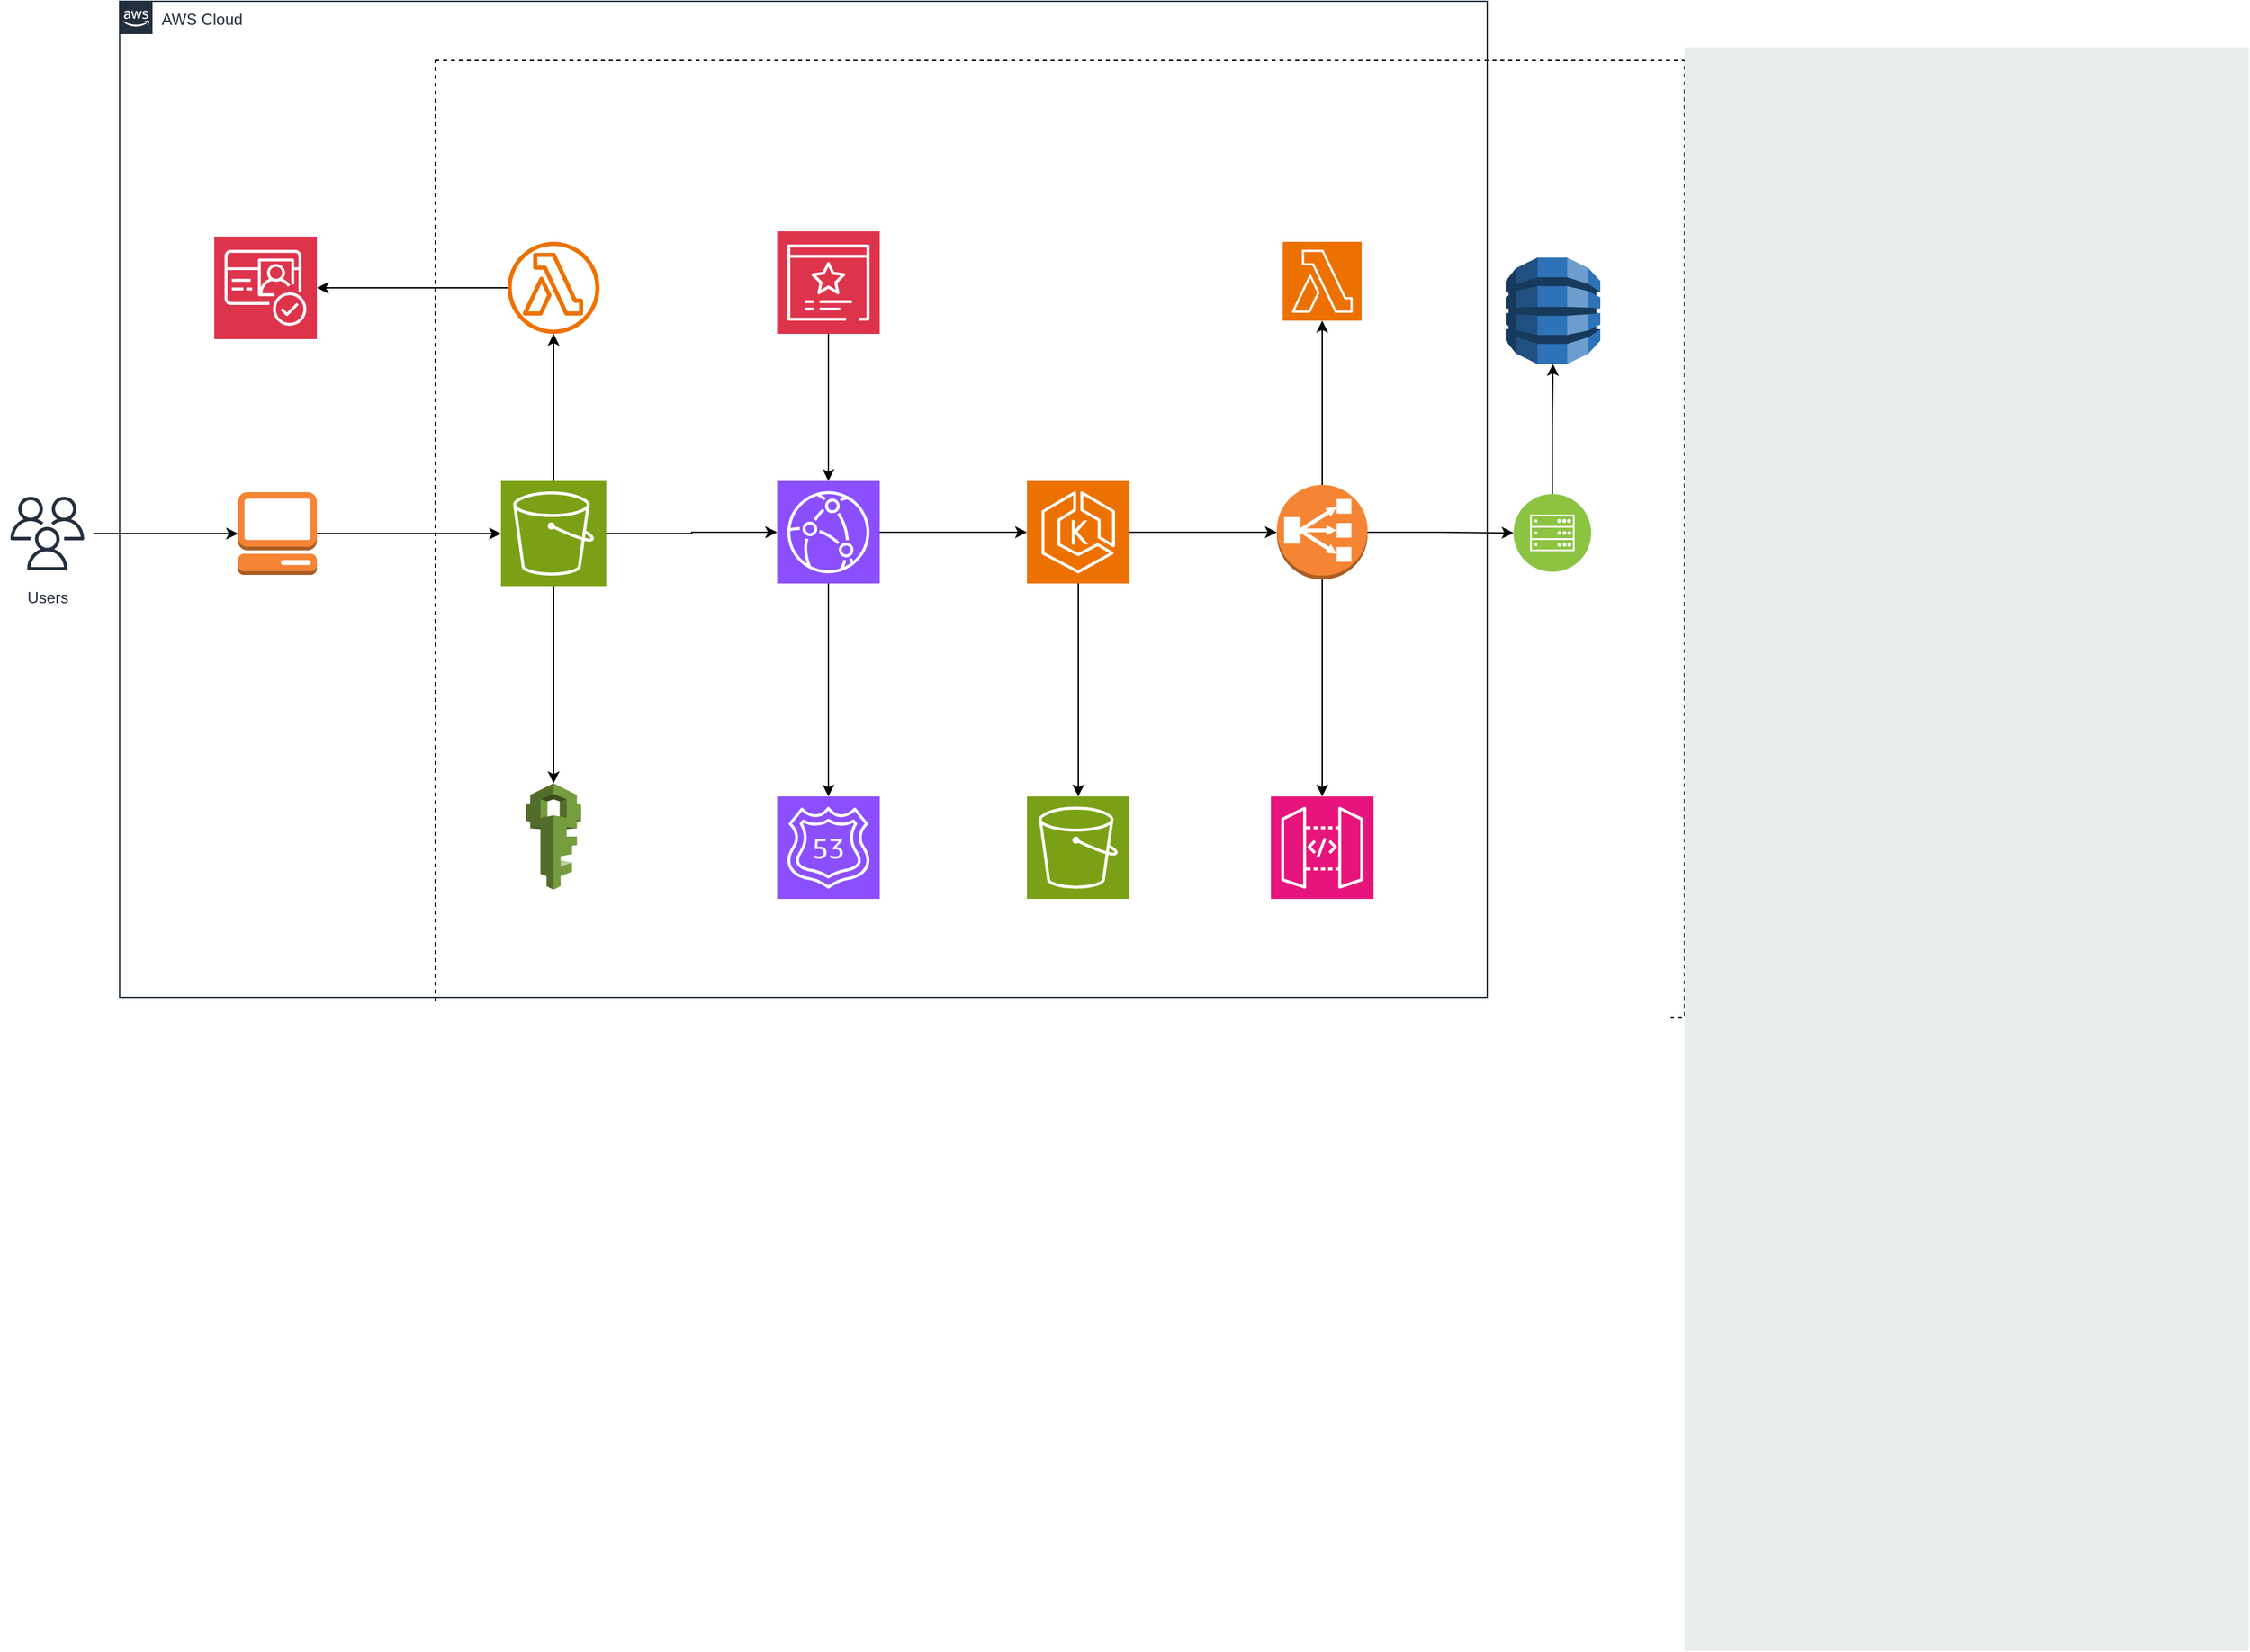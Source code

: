 <mxfile version="24.3.1" type="github">
  <diagram id="Ht1M8jgEwFfnCIfOTk4-" name="Page-1">
    <mxGraphModel dx="1309" dy="1396" grid="1" gridSize="10" guides="1" tooltips="1" connect="1" arrows="1" fold="1" page="1" pageScale="1" pageWidth="1169" pageHeight="827" math="0" shadow="0">
      <root>
        <mxCell id="0" />
        <mxCell id="1" parent="0" />
        <mxCell id="UEzPUAAOIrF-is8g5C7q-107" value="" style="rounded=0;whiteSpace=wrap;html=1;labelBackgroundColor=none;fillColor=none;dashed=1;container=1;pointerEvents=0;collapsible=0;recursiveResize=0;" parent="1" vertex="1">
          <mxGeometry x="340" y="40" width="950" height="728" as="geometry" />
        </mxCell>
        <mxCell id="UEzPUAAOIrF-is8g5C7q-74" value="AWS Cloud" style="points=[[0,0],[0.25,0],[0.5,0],[0.75,0],[1,0],[1,0.25],[1,0.5],[1,0.75],[1,1],[0.75,1],[0.5,1],[0.25,1],[0,1],[0,0.75],[0,0.5],[0,0.25]];outlineConnect=0;gradientColor=none;html=1;whiteSpace=wrap;fontSize=12;fontStyle=0;shape=mxgraph.aws4.group;grIcon=mxgraph.aws4.group_aws_cloud_alt;strokeColor=#232F3E;fillColor=none;verticalAlign=top;align=left;spacingLeft=30;fontColor=#232F3E;dashed=0;labelBackgroundColor=#ffffff;container=1;pointerEvents=0;collapsible=0;recursiveResize=0;" parent="UEzPUAAOIrF-is8g5C7q-107" vertex="1">
          <mxGeometry x="-240" y="-45" width="1040" height="758" as="geometry" />
        </mxCell>
        <mxCell id="6AM9g3hBtSL9kb6GKqHw-1" value="" style="outlineConnect=0;dashed=0;verticalLabelPosition=bottom;verticalAlign=top;align=center;html=1;shape=mxgraph.aws3.management_console;fillColor=#F58534;gradientColor=none;" parent="UEzPUAAOIrF-is8g5C7q-74" vertex="1">
          <mxGeometry x="90" y="373.5" width="60" height="63" as="geometry" />
        </mxCell>
        <mxCell id="iKtmLbI8oogFUREb0o28-29" value="" style="sketch=0;points=[[0,0,0],[0.25,0,0],[0.5,0,0],[0.75,0,0],[1,0,0],[0,1,0],[0.25,1,0],[0.5,1,0],[0.75,1,0],[1,1,0],[0,0.25,0],[0,0.5,0],[0,0.75,0],[1,0.25,0],[1,0.5,0],[1,0.75,0]];outlineConnect=0;fontColor=#232F3E;fillColor=#DD344C;strokeColor=#ffffff;dashed=0;verticalLabelPosition=bottom;verticalAlign=top;align=center;html=1;fontSize=12;fontStyle=0;aspect=fixed;shape=mxgraph.aws4.resourceIcon;resIcon=mxgraph.aws4.cognito;" vertex="1" parent="UEzPUAAOIrF-is8g5C7q-74">
          <mxGeometry x="72" y="179" width="78" height="78" as="geometry" />
        </mxCell>
        <mxCell id="iKtmLbI8oogFUREb0o28-14" style="edgeStyle=orthogonalEdgeStyle;rounded=0;orthogonalLoop=1;jettySize=auto;html=1;" edge="1" parent="UEzPUAAOIrF-is8g5C7q-107" source="6AM9g3hBtSL9kb6GKqHw-14" target="iKtmLbI8oogFUREb0o28-13">
          <mxGeometry relative="1" as="geometry" />
        </mxCell>
        <mxCell id="iKtmLbI8oogFUREb0o28-15" style="edgeStyle=orthogonalEdgeStyle;rounded=0;orthogonalLoop=1;jettySize=auto;html=1;" edge="1" parent="UEzPUAAOIrF-is8g5C7q-107" source="6AM9g3hBtSL9kb6GKqHw-14" target="6AM9g3hBtSL9kb6GKqHw-13">
          <mxGeometry relative="1" as="geometry" />
        </mxCell>
        <mxCell id="6AM9g3hBtSL9kb6GKqHw-14" value="" style="sketch=0;points=[[0,0,0],[0.25,0,0],[0.5,0,0],[0.75,0,0],[1,0,0],[0,1,0],[0.25,1,0],[0.5,1,0],[0.75,1,0],[1,1,0],[0,0.25,0],[0,0.5,0],[0,0.75,0],[1,0.25,0],[1,0.5,0],[1,0.75,0]];outlineConnect=0;fontColor=#232F3E;fillColor=#8C4FFF;strokeColor=#ffffff;dashed=0;verticalLabelPosition=bottom;verticalAlign=top;align=center;html=1;fontSize=12;fontStyle=0;aspect=fixed;shape=mxgraph.aws4.resourceIcon;resIcon=mxgraph.aws4.cloudfront;" parent="UEzPUAAOIrF-is8g5C7q-107" vertex="1">
          <mxGeometry x="260" y="320" width="78" height="78" as="geometry" />
        </mxCell>
        <mxCell id="iKtmLbI8oogFUREb0o28-12" style="edgeStyle=orthogonalEdgeStyle;rounded=0;orthogonalLoop=1;jettySize=auto;html=1;" edge="1" parent="UEzPUAAOIrF-is8g5C7q-107" source="6AM9g3hBtSL9kb6GKqHw-10" target="6AM9g3hBtSL9kb6GKqHw-14">
          <mxGeometry relative="1" as="geometry" />
        </mxCell>
        <mxCell id="iKtmLbI8oogFUREb0o28-22" value="" style="edgeStyle=orthogonalEdgeStyle;rounded=0;orthogonalLoop=1;jettySize=auto;html=1;" edge="1" parent="UEzPUAAOIrF-is8g5C7q-107" source="6AM9g3hBtSL9kb6GKqHw-10" target="6AM9g3hBtSL9kb6GKqHw-3">
          <mxGeometry relative="1" as="geometry" />
        </mxCell>
        <mxCell id="iKtmLbI8oogFUREb0o28-45" style="edgeStyle=orthogonalEdgeStyle;rounded=0;orthogonalLoop=1;jettySize=auto;html=1;" edge="1" parent="UEzPUAAOIrF-is8g5C7q-107" source="6AM9g3hBtSL9kb6GKqHw-10" target="iKtmLbI8oogFUREb0o28-44">
          <mxGeometry relative="1" as="geometry" />
        </mxCell>
        <mxCell id="6AM9g3hBtSL9kb6GKqHw-10" value="" style="sketch=0;points=[[0,0,0],[0.25,0,0],[0.5,0,0],[0.75,0,0],[1,0,0],[0,1,0],[0.25,1,0],[0.5,1,0],[0.75,1,0],[1,1,0],[0,0.25,0],[0,0.5,0],[0,0.75,0],[1,0.25,0],[1,0.5,0],[1,0.75,0]];outlineConnect=0;fontColor=#232F3E;fillColor=#7AA116;strokeColor=#ffffff;dashed=0;verticalLabelPosition=bottom;verticalAlign=top;align=center;html=1;fontSize=12;fontStyle=0;aspect=fixed;shape=mxgraph.aws4.resourceIcon;resIcon=mxgraph.aws4.s3;" parent="UEzPUAAOIrF-is8g5C7q-107" vertex="1">
          <mxGeometry x="50" y="320" width="80" height="80" as="geometry" />
        </mxCell>
        <mxCell id="iKtmLbI8oogFUREb0o28-8" style="edgeStyle=orthogonalEdgeStyle;rounded=0;orthogonalLoop=1;jettySize=auto;html=1;entryX=0;entryY=0.5;entryDx=0;entryDy=0;entryPerimeter=0;" edge="1" parent="UEzPUAAOIrF-is8g5C7q-107" source="6AM9g3hBtSL9kb6GKqHw-1" target="6AM9g3hBtSL9kb6GKqHw-10">
          <mxGeometry relative="1" as="geometry" />
        </mxCell>
        <mxCell id="iKtmLbI8oogFUREb0o28-21" style="edgeStyle=orthogonalEdgeStyle;rounded=0;orthogonalLoop=1;jettySize=auto;html=1;" edge="1" parent="UEzPUAAOIrF-is8g5C7q-107" source="iKtmLbI8oogFUREb0o28-13" target="iKtmLbI8oogFUREb0o28-3">
          <mxGeometry relative="1" as="geometry" />
        </mxCell>
        <mxCell id="iKtmLbI8oogFUREb0o28-35" style="edgeStyle=orthogonalEdgeStyle;rounded=0;orthogonalLoop=1;jettySize=auto;html=1;" edge="1" parent="UEzPUAAOIrF-is8g5C7q-107" source="iKtmLbI8oogFUREb0o28-13" target="iKtmLbI8oogFUREb0o28-34">
          <mxGeometry relative="1" as="geometry" />
        </mxCell>
        <mxCell id="iKtmLbI8oogFUREb0o28-13" value="" style="sketch=0;points=[[0,0,0],[0.25,0,0],[0.5,0,0],[0.75,0,0],[1,0,0],[0,1,0],[0.25,1,0],[0.5,1,0],[0.75,1,0],[1,1,0],[0,0.25,0],[0,0.5,0],[0,0.75,0],[1,0.25,0],[1,0.5,0],[1,0.75,0]];outlineConnect=0;fontColor=#232F3E;fillColor=#ED7100;strokeColor=#ffffff;dashed=0;verticalLabelPosition=bottom;verticalAlign=top;align=center;html=1;fontSize=12;fontStyle=0;aspect=fixed;shape=mxgraph.aws4.resourceIcon;resIcon=mxgraph.aws4.eks;" vertex="1" parent="UEzPUAAOIrF-is8g5C7q-107">
          <mxGeometry x="450" y="320" width="78" height="78" as="geometry" />
        </mxCell>
        <mxCell id="6AM9g3hBtSL9kb6GKqHw-13" value="" style="sketch=0;points=[[0,0,0],[0.25,0,0],[0.5,0,0],[0.75,0,0],[1,0,0],[0,1,0],[0.25,1,0],[0.5,1,0],[0.75,1,0],[1,1,0],[0,0.25,0],[0,0.5,0],[0,0.75,0],[1,0.25,0],[1,0.5,0],[1,0.75,0]];outlineConnect=0;fontColor=#232F3E;fillColor=#8C4FFF;strokeColor=#ffffff;dashed=0;verticalLabelPosition=bottom;verticalAlign=top;align=center;html=1;fontSize=12;fontStyle=0;aspect=fixed;shape=mxgraph.aws4.resourceIcon;resIcon=mxgraph.aws4.route_53;" parent="UEzPUAAOIrF-is8g5C7q-107" vertex="1">
          <mxGeometry x="260" y="560" width="78" height="78" as="geometry" />
        </mxCell>
        <mxCell id="iKtmLbI8oogFUREb0o28-24" style="edgeStyle=orthogonalEdgeStyle;rounded=0;orthogonalLoop=1;jettySize=auto;html=1;" edge="1" parent="UEzPUAAOIrF-is8g5C7q-107" source="iKtmLbI8oogFUREb0o28-3" target="6AM9g3hBtSL9kb6GKqHw-8">
          <mxGeometry relative="1" as="geometry" />
        </mxCell>
        <mxCell id="iKtmLbI8oogFUREb0o28-33" style="edgeStyle=orthogonalEdgeStyle;rounded=0;orthogonalLoop=1;jettySize=auto;html=1;" edge="1" parent="UEzPUAAOIrF-is8g5C7q-107" source="iKtmLbI8oogFUREb0o28-3" target="iKtmLbI8oogFUREb0o28-31">
          <mxGeometry relative="1" as="geometry" />
        </mxCell>
        <mxCell id="iKtmLbI8oogFUREb0o28-43" style="edgeStyle=orthogonalEdgeStyle;rounded=0;orthogonalLoop=1;jettySize=auto;html=1;" edge="1" parent="UEzPUAAOIrF-is8g5C7q-107" source="iKtmLbI8oogFUREb0o28-3" target="iKtmLbI8oogFUREb0o28-39">
          <mxGeometry relative="1" as="geometry" />
        </mxCell>
        <mxCell id="iKtmLbI8oogFUREb0o28-3" value="" style="outlineConnect=0;dashed=0;verticalLabelPosition=bottom;verticalAlign=top;align=center;html=1;shape=mxgraph.aws3.classic_load_balancer;fillColor=#F58534;gradientColor=none;" vertex="1" parent="UEzPUAAOIrF-is8g5C7q-107">
          <mxGeometry x="640" y="323" width="69" height="72" as="geometry" />
        </mxCell>
        <mxCell id="iKtmLbI8oogFUREb0o28-30" style="edgeStyle=orthogonalEdgeStyle;rounded=0;orthogonalLoop=1;jettySize=auto;html=1;" edge="1" parent="UEzPUAAOIrF-is8g5C7q-107" source="6AM9g3hBtSL9kb6GKqHw-3" target="iKtmLbI8oogFUREb0o28-29">
          <mxGeometry relative="1" as="geometry" />
        </mxCell>
        <mxCell id="6AM9g3hBtSL9kb6GKqHw-3" value="" style="sketch=0;outlineConnect=0;fontColor=#232F3E;gradientColor=none;fillColor=#ED7100;strokeColor=none;dashed=0;verticalLabelPosition=bottom;verticalAlign=top;align=center;html=1;fontSize=12;fontStyle=0;aspect=fixed;pointerEvents=1;shape=mxgraph.aws4.lambda_function;" parent="UEzPUAAOIrF-is8g5C7q-107" vertex="1">
          <mxGeometry x="55" y="138" width="70" height="70" as="geometry" />
        </mxCell>
        <mxCell id="6AM9g3hBtSL9kb6GKqHw-8" value="" style="sketch=0;points=[[0,0,0],[0.25,0,0],[0.5,0,0],[0.75,0,0],[1,0,0],[0,1,0],[0.25,1,0],[0.5,1,0],[0.75,1,0],[1,1,0],[0,0.25,0],[0,0.5,0],[0,0.75,0],[1,0.25,0],[1,0.5,0],[1,0.75,0]];outlineConnect=0;fontColor=#232F3E;fillColor=#ED7100;strokeColor=#ffffff;dashed=0;verticalLabelPosition=bottom;verticalAlign=top;align=center;html=1;fontSize=12;fontStyle=0;aspect=fixed;shape=mxgraph.aws4.resourceIcon;resIcon=mxgraph.aws4.lambda;" parent="UEzPUAAOIrF-is8g5C7q-107" vertex="1">
          <mxGeometry x="644.5" y="138" width="60" height="60" as="geometry" />
        </mxCell>
        <mxCell id="iKtmLbI8oogFUREb0o28-26" value="" style="edgeStyle=orthogonalEdgeStyle;rounded=0;orthogonalLoop=1;jettySize=auto;html=1;" edge="1" parent="UEzPUAAOIrF-is8g5C7q-107" source="6AM9g3hBtSL9kb6GKqHw-17" target="6AM9g3hBtSL9kb6GKqHw-14">
          <mxGeometry relative="1" as="geometry" />
        </mxCell>
        <mxCell id="6AM9g3hBtSL9kb6GKqHw-17" value="" style="sketch=0;points=[[0,0,0],[0.25,0,0],[0.5,0,0],[0.75,0,0],[1,0,0],[0,1,0],[0.25,1,0],[0.5,1,0],[0.75,1,0],[1,1,0],[0,0.25,0],[0,0.5,0],[0,0.75,0],[1,0.25,0],[1,0.5,0],[1,0.75,0]];outlineConnect=0;fontColor=#232F3E;fillColor=#DD344C;strokeColor=#ffffff;dashed=0;verticalLabelPosition=bottom;verticalAlign=top;align=center;html=1;fontSize=12;fontStyle=0;aspect=fixed;shape=mxgraph.aws4.resourceIcon;resIcon=mxgraph.aws4.certificate_manager_3;" parent="UEzPUAAOIrF-is8g5C7q-107" vertex="1">
          <mxGeometry x="260" y="130" width="78" height="78" as="geometry" />
        </mxCell>
        <mxCell id="iKtmLbI8oogFUREb0o28-47" style="edgeStyle=orthogonalEdgeStyle;rounded=0;orthogonalLoop=1;jettySize=auto;html=1;" edge="1" parent="UEzPUAAOIrF-is8g5C7q-107" source="iKtmLbI8oogFUREb0o28-31" target="iKtmLbI8oogFUREb0o28-36">
          <mxGeometry relative="1" as="geometry" />
        </mxCell>
        <mxCell id="iKtmLbI8oogFUREb0o28-31" value="" style="image;aspect=fixed;perimeter=ellipsePerimeter;html=1;align=center;shadow=0;dashed=0;fontColor=#4277BB;labelBackgroundColor=default;fontSize=12;spacingTop=3;image=img/lib/ibm/infrastructure/mobile_backend.svg;" vertex="1" parent="UEzPUAAOIrF-is8g5C7q-107">
          <mxGeometry x="820" y="330" width="59" height="59" as="geometry" />
        </mxCell>
        <mxCell id="iKtmLbI8oogFUREb0o28-34" value="" style="sketch=0;points=[[0,0,0],[0.25,0,0],[0.5,0,0],[0.75,0,0],[1,0,0],[0,1,0],[0.25,1,0],[0.5,1,0],[0.75,1,0],[1,1,0],[0,0.25,0],[0,0.5,0],[0,0.75,0],[1,0.25,0],[1,0.5,0],[1,0.75,0]];outlineConnect=0;fontColor=#232F3E;fillColor=#7AA116;strokeColor=#ffffff;dashed=0;verticalLabelPosition=bottom;verticalAlign=top;align=center;html=1;fontSize=12;fontStyle=0;aspect=fixed;shape=mxgraph.aws4.resourceIcon;resIcon=mxgraph.aws4.s3;" vertex="1" parent="UEzPUAAOIrF-is8g5C7q-107">
          <mxGeometry x="450" y="560" width="78" height="78" as="geometry" />
        </mxCell>
        <mxCell id="iKtmLbI8oogFUREb0o28-36" value="" style="outlineConnect=0;dashed=0;verticalLabelPosition=bottom;verticalAlign=top;align=center;html=1;shape=mxgraph.aws3.dynamo_db;fillColor=#2E73B8;gradientColor=none;" vertex="1" parent="UEzPUAAOIrF-is8g5C7q-107">
          <mxGeometry x="814" y="150" width="72" height="81" as="geometry" />
        </mxCell>
        <mxCell id="iKtmLbI8oogFUREb0o28-39" value="" style="sketch=0;points=[[0,0,0],[0.25,0,0],[0.5,0,0],[0.75,0,0],[1,0,0],[0,1,0],[0.25,1,0],[0.5,1,0],[0.75,1,0],[1,1,0],[0,0.25,0],[0,0.5,0],[0,0.75,0],[1,0.25,0],[1,0.5,0],[1,0.75,0]];outlineConnect=0;fontColor=#232F3E;fillColor=#E7157B;strokeColor=#ffffff;dashed=0;verticalLabelPosition=bottom;verticalAlign=top;align=center;html=1;fontSize=12;fontStyle=0;aspect=fixed;shape=mxgraph.aws4.resourceIcon;resIcon=mxgraph.aws4.api_gateway;" vertex="1" parent="UEzPUAAOIrF-is8g5C7q-107">
          <mxGeometry x="635.5" y="560" width="78" height="78" as="geometry" />
        </mxCell>
        <mxCell id="iKtmLbI8oogFUREb0o28-44" value="" style="outlineConnect=0;dashed=0;verticalLabelPosition=bottom;verticalAlign=top;align=center;html=1;shape=mxgraph.aws3.iam;fillColor=#759C3E;gradientColor=none;" vertex="1" parent="UEzPUAAOIrF-is8g5C7q-107">
          <mxGeometry x="69" y="550" width="42" height="81" as="geometry" />
        </mxCell>
        <mxCell id="iKtmLbI8oogFUREb0o28-7" style="edgeStyle=orthogonalEdgeStyle;rounded=0;orthogonalLoop=1;jettySize=auto;html=1;" edge="1" parent="1" source="6AM9g3hBtSL9kb6GKqHw-12" target="6AM9g3hBtSL9kb6GKqHw-1">
          <mxGeometry relative="1" as="geometry" />
        </mxCell>
        <mxCell id="6AM9g3hBtSL9kb6GKqHw-12" value="Users" style="sketch=0;outlineConnect=0;fontColor=#232F3E;gradientColor=none;strokeColor=#232F3E;fillColor=#ffffff;dashed=0;verticalLabelPosition=bottom;verticalAlign=top;align=center;html=1;fontSize=12;fontStyle=0;aspect=fixed;shape=mxgraph.aws4.resourceIcon;resIcon=mxgraph.aws4.users;" parent="1" vertex="1">
          <mxGeometry x="10" y="365" width="70" height="70" as="geometry" />
        </mxCell>
        <mxCell id="iKtmLbI8oogFUREb0o28-2" value="" style="rounded=0;whiteSpace=wrap;html=1;fillColor=#EAEDED;fontSize=22;fontColor=#FFFFFF;strokeColor=none;labelBackgroundColor=none;" vertex="1" parent="1">
          <mxGeometry x="1290" y="30" width="429" height="1220" as="geometry" />
        </mxCell>
      </root>
    </mxGraphModel>
  </diagram>
</mxfile>
